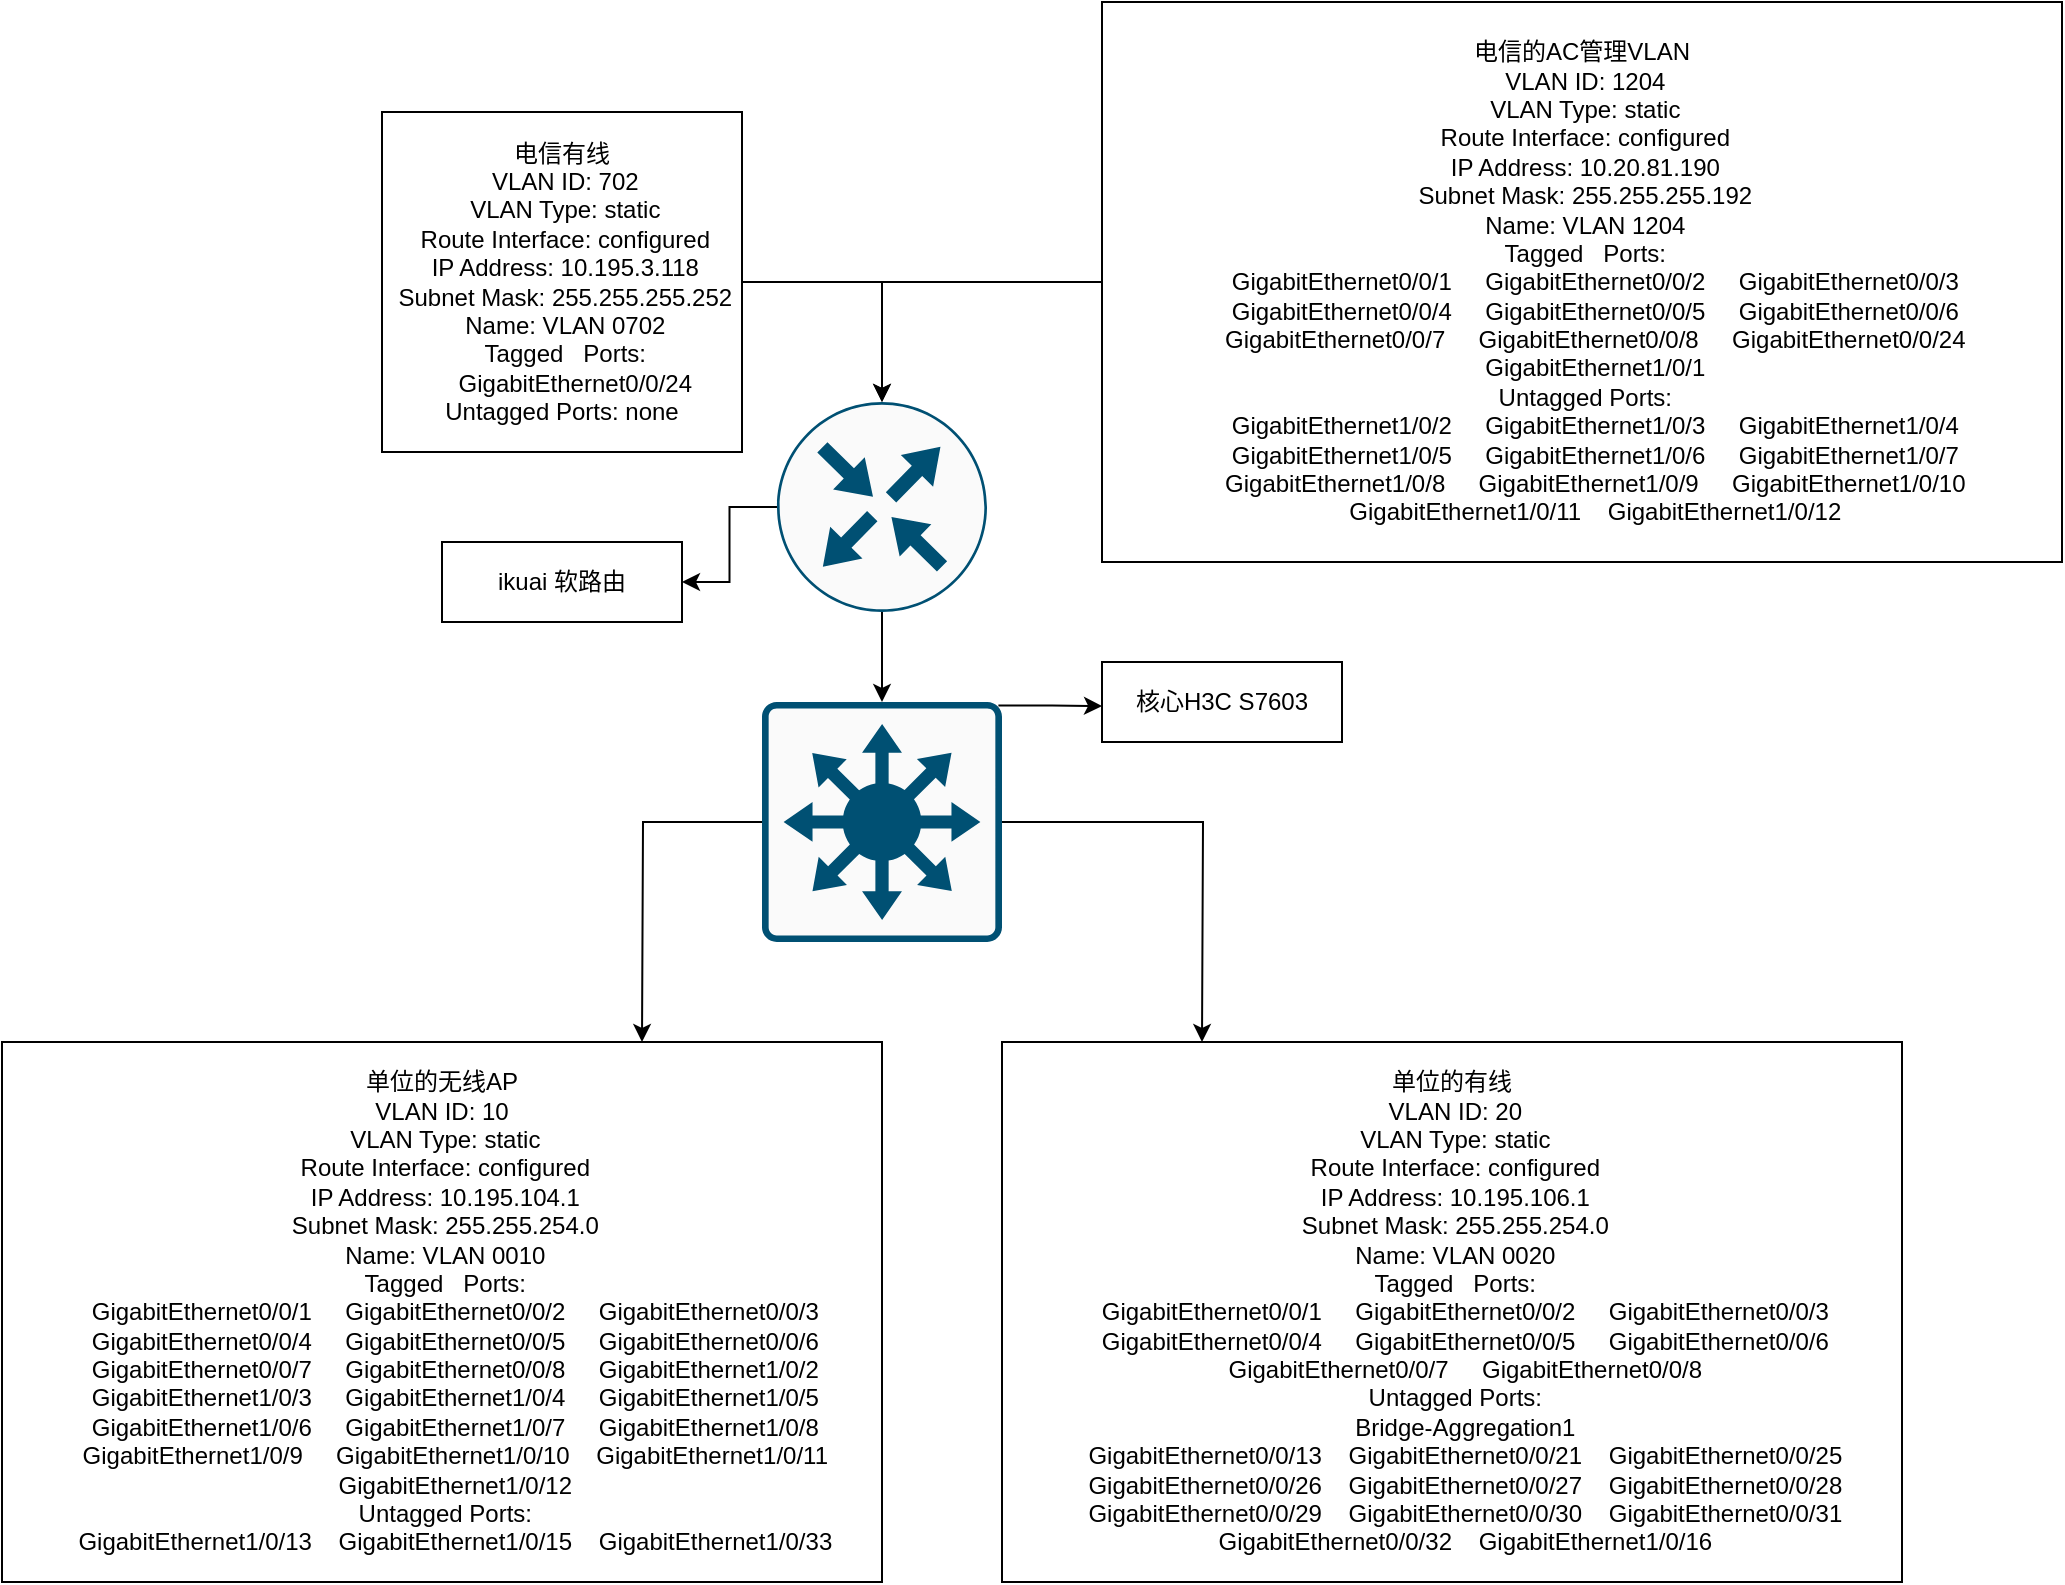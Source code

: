 <mxfile pages="1">
    <diagram id="s0H36gPxGhn2VIy_i9Ih" name="Page-1">
        <mxGraphModel dx="1114" dy="915" grid="1" gridSize="10" guides="1" tooltips="1" connect="1" arrows="1" fold="1" page="1" pageScale="1" pageWidth="1200" pageHeight="1920" math="0" shadow="0">
            <root>
                <mxCell id="0"/>
                <mxCell id="1" parent="0"/>
                <mxCell id="12" style="edgeStyle=orthogonalEdgeStyle;rounded=0;orthogonalLoop=1;jettySize=auto;html=1;exitX=0.985;exitY=0.015;exitDx=0;exitDy=0;exitPerimeter=0;" parent="1" source="3" edge="1">
                    <mxGeometry relative="1" as="geometry">
                        <mxPoint x="630" y="492" as="targetPoint"/>
                    </mxGeometry>
                </mxCell>
                <mxCell id="14" style="edgeStyle=orthogonalEdgeStyle;rounded=0;orthogonalLoop=1;jettySize=auto;html=1;" parent="1" source="3" edge="1">
                    <mxGeometry relative="1" as="geometry">
                        <mxPoint x="400" y="660" as="targetPoint"/>
                    </mxGeometry>
                </mxCell>
                <mxCell id="15" style="edgeStyle=orthogonalEdgeStyle;rounded=0;orthogonalLoop=1;jettySize=auto;html=1;" parent="1" source="3" edge="1">
                    <mxGeometry relative="1" as="geometry">
                        <mxPoint x="680" y="660" as="targetPoint"/>
                    </mxGeometry>
                </mxCell>
                <mxCell id="3" value="" style="points=[[0.015,0.015,0],[0.985,0.015,0],[0.985,0.985,0],[0.015,0.985,0],[0.25,0,0],[0.5,0,0],[0.75,0,0],[1,0.25,0],[1,0.5,0],[1,0.75,0],[0.75,1,0],[0.5,1,0],[0.25,1,0],[0,0.75,0],[0,0.5,0],[0,0.25,0]];verticalLabelPosition=bottom;html=1;verticalAlign=top;aspect=fixed;align=center;pointerEvents=1;shape=mxgraph.cisco19.rect;prIcon=l3_switch;fillColor=#FAFAFA;strokeColor=#005073;" parent="1" vertex="1">
                    <mxGeometry x="460" y="490" width="120" height="120" as="geometry"/>
                </mxCell>
                <mxCell id="22" style="edgeStyle=orthogonalEdgeStyle;rounded=0;orthogonalLoop=1;jettySize=auto;html=1;" parent="1" source="6" target="21" edge="1">
                    <mxGeometry relative="1" as="geometry">
                        <Array as="points">
                            <mxPoint x="520" y="280"/>
                        </Array>
                    </mxGeometry>
                </mxCell>
                <mxCell id="6" value="电信有线&lt;br&gt;&lt;div&gt;&amp;nbsp;VLAN ID: 702&lt;/div&gt;&lt;div&gt;&amp;nbsp;VLAN Type: static&lt;/div&gt;&lt;div&gt;&amp;nbsp;Route Interface: configured&lt;/div&gt;&lt;div&gt;&amp;nbsp;IP Address: 10.195.3.118&lt;/div&gt;&lt;div&gt;&amp;nbsp;Subnet Mask: 255.255.255.252&lt;/div&gt;&lt;div&gt;&lt;div&gt;&amp;nbsp;Name: VLAN 0702&lt;/div&gt;&lt;div&gt;&amp;nbsp;Tagged&amp;nbsp; &amp;nbsp;Ports:&lt;/div&gt;&lt;div&gt;&amp;nbsp; &amp;nbsp; GigabitEthernet0/0/24&lt;/div&gt;&lt;/div&gt;&lt;div&gt;Untagged Ports: none&lt;br&gt;&lt;/div&gt;" style="whiteSpace=wrap;html=1;" parent="1" vertex="1">
                    <mxGeometry x="270" y="195" width="180" height="170" as="geometry"/>
                </mxCell>
                <mxCell id="28" style="edgeStyle=orthogonalEdgeStyle;rounded=0;orthogonalLoop=1;jettySize=auto;html=1;exitX=0;exitY=0.5;exitDx=0;exitDy=0;entryX=0.5;entryY=0;entryDx=0;entryDy=0;entryPerimeter=0;" parent="1" source="8" target="21" edge="1">
                    <mxGeometry relative="1" as="geometry"/>
                </mxCell>
                <mxCell id="8" value="电信的AC管理VLAN&lt;br&gt;&lt;div&gt;&amp;nbsp;VLAN ID: 1204&lt;/div&gt;&lt;div&gt;&amp;nbsp;VLAN Type: static&lt;/div&gt;&lt;div&gt;&amp;nbsp;Route Interface: configured&lt;/div&gt;&lt;div&gt;&amp;nbsp;IP Address: 10.20.81.190&lt;/div&gt;&lt;div&gt;&amp;nbsp;Subnet Mask: 255.255.255.192&lt;/div&gt;&lt;div&gt;&amp;nbsp;Name: VLAN 1204&lt;/div&gt;&lt;div&gt;&amp;nbsp;Tagged&amp;nbsp; &amp;nbsp;Ports:&lt;/div&gt;&lt;div&gt;&amp;nbsp; &amp;nbsp; GigabitEthernet0/0/1&amp;nbsp; &amp;nbsp; &amp;nbsp;GigabitEthernet0/0/2&amp;nbsp; &amp;nbsp; &amp;nbsp;GigabitEthernet0/0/3&lt;/div&gt;&lt;div&gt;&amp;nbsp; &amp;nbsp; GigabitEthernet0/0/4&amp;nbsp; &amp;nbsp; &amp;nbsp;GigabitEthernet0/0/5&amp;nbsp; &amp;nbsp; &amp;nbsp;GigabitEthernet0/0/6&lt;/div&gt;&lt;div&gt;&amp;nbsp; &amp;nbsp; GigabitEthernet0/0/7&amp;nbsp; &amp;nbsp; &amp;nbsp;GigabitEthernet0/0/8&amp;nbsp; &amp;nbsp; &amp;nbsp;GigabitEthernet0/0/24&lt;/div&gt;&lt;div&gt;&amp;nbsp; &amp;nbsp; GigabitEthernet1/0/1&lt;/div&gt;&lt;div&gt;&amp;nbsp;Untagged Ports:&lt;/div&gt;&lt;div&gt;&amp;nbsp; &amp;nbsp; GigabitEthernet1/0/2&amp;nbsp; &amp;nbsp; &amp;nbsp;GigabitEthernet1/0/3&amp;nbsp; &amp;nbsp; &amp;nbsp;GigabitEthernet1/0/4&lt;/div&gt;&lt;div&gt;&amp;nbsp; &amp;nbsp; GigabitEthernet1/0/5&amp;nbsp; &amp;nbsp; &amp;nbsp;GigabitEthernet1/0/6&amp;nbsp; &amp;nbsp; &amp;nbsp;GigabitEthernet1/0/7&lt;/div&gt;&lt;div&gt;&amp;nbsp; &amp;nbsp; GigabitEthernet1/0/8&amp;nbsp; &amp;nbsp; &amp;nbsp;GigabitEthernet1/0/9&amp;nbsp; &amp;nbsp; &amp;nbsp;GigabitEthernet1/0/10&lt;/div&gt;&lt;div&gt;&amp;nbsp; &amp;nbsp; GigabitEthernet1/0/11&amp;nbsp; &amp;nbsp; GigabitEthernet1/0/12&lt;/div&gt;" style="whiteSpace=wrap;html=1;" parent="1" vertex="1">
                    <mxGeometry x="630" y="140" width="480" height="280" as="geometry"/>
                </mxCell>
                <mxCell id="13" value="核心H3C S7603" style="whiteSpace=wrap;html=1;" parent="1" vertex="1">
                    <mxGeometry x="630" y="470" width="120" height="40" as="geometry"/>
                </mxCell>
                <mxCell id="16" value="&lt;div&gt;单位的无线AP&lt;/div&gt;&lt;div&gt;VLAN ID: 10&lt;/div&gt;&lt;div&gt;&amp;nbsp;VLAN Type: static&lt;/div&gt;&lt;div&gt;&amp;nbsp;Route Interface: configured&lt;/div&gt;&lt;div&gt;&amp;nbsp;IP Address: 10.195.104.1&lt;/div&gt;&lt;div&gt;&amp;nbsp;Subnet Mask: 255.255.254.0&lt;/div&gt;&lt;div&gt;&amp;nbsp;Name: VLAN 0010&lt;/div&gt;&lt;div&gt;&amp;nbsp;Tagged&amp;nbsp; &amp;nbsp;Ports:&lt;/div&gt;&lt;div&gt;&amp;nbsp; &amp;nbsp; GigabitEthernet0/0/1&amp;nbsp; &amp;nbsp; &amp;nbsp;GigabitEthernet0/0/2&amp;nbsp; &amp;nbsp; &amp;nbsp;GigabitEthernet0/0/3&lt;/div&gt;&lt;div&gt;&amp;nbsp; &amp;nbsp; GigabitEthernet0/0/4&amp;nbsp; &amp;nbsp; &amp;nbsp;GigabitEthernet0/0/5&amp;nbsp; &amp;nbsp; &amp;nbsp;GigabitEthernet0/0/6&lt;/div&gt;&lt;div&gt;&amp;nbsp; &amp;nbsp; GigabitEthernet0/0/7&amp;nbsp; &amp;nbsp; &amp;nbsp;GigabitEthernet0/0/8&amp;nbsp; &amp;nbsp; &amp;nbsp;GigabitEthernet1/0/2&lt;/div&gt;&lt;div&gt;&amp;nbsp; &amp;nbsp; GigabitEthernet1/0/3&amp;nbsp; &amp;nbsp; &amp;nbsp;GigabitEthernet1/0/4&amp;nbsp; &amp;nbsp; &amp;nbsp;GigabitEthernet1/0/5&lt;/div&gt;&lt;div&gt;&amp;nbsp; &amp;nbsp; GigabitEthernet1/0/6&amp;nbsp; &amp;nbsp; &amp;nbsp;GigabitEthernet1/0/7&amp;nbsp; &amp;nbsp; &amp;nbsp;GigabitEthernet1/0/8&lt;/div&gt;&lt;div&gt;&amp;nbsp; &amp;nbsp; GigabitEthernet1/0/9&amp;nbsp; &amp;nbsp; &amp;nbsp;GigabitEthernet1/0/10&amp;nbsp; &amp;nbsp; GigabitEthernet1/0/11&lt;/div&gt;&lt;div&gt;&amp;nbsp; &amp;nbsp; GigabitEthernet1/0/12&lt;/div&gt;&lt;div&gt;&amp;nbsp;Untagged Ports:&lt;/div&gt;&lt;div&gt;&amp;nbsp; &amp;nbsp; GigabitEthernet1/0/13&amp;nbsp; &amp;nbsp; GigabitEthernet1/0/15&amp;nbsp; &amp;nbsp; GigabitEthernet1/0/33&lt;/div&gt;" style="whiteSpace=wrap;html=1;" parent="1" vertex="1">
                    <mxGeometry x="80" y="660" width="440" height="270" as="geometry"/>
                </mxCell>
                <mxCell id="17" value="&lt;div&gt;单位的有线&lt;/div&gt;&lt;div&gt;&amp;nbsp;VLAN ID: 20&lt;/div&gt;&lt;div&gt;&amp;nbsp;VLAN Type: static&lt;/div&gt;&lt;div&gt;&amp;nbsp;Route Interface: configured&lt;/div&gt;&lt;div&gt;&amp;nbsp;IP Address: 10.195.106.1&lt;/div&gt;&lt;div&gt;&amp;nbsp;Subnet Mask: 255.255.254.0&lt;/div&gt;&lt;div&gt;&amp;nbsp;Name: VLAN 0020&lt;/div&gt;&lt;div&gt;&amp;nbsp;Tagged&amp;nbsp; &amp;nbsp;Ports:&lt;/div&gt;&lt;div&gt;&amp;nbsp; &amp;nbsp; GigabitEthernet0/0/1&amp;nbsp; &amp;nbsp; &amp;nbsp;GigabitEthernet0/0/2&amp;nbsp; &amp;nbsp; &amp;nbsp;GigabitEthernet0/0/3&lt;/div&gt;&lt;div&gt;&amp;nbsp; &amp;nbsp; GigabitEthernet0/0/4&amp;nbsp; &amp;nbsp; &amp;nbsp;GigabitEthernet0/0/5&amp;nbsp; &amp;nbsp; &amp;nbsp;GigabitEthernet0/0/6&lt;/div&gt;&lt;div&gt;&amp;nbsp; &amp;nbsp; GigabitEthernet0/0/7&amp;nbsp; &amp;nbsp; &amp;nbsp;GigabitEthernet0/0/8&lt;/div&gt;&lt;div&gt;&amp;nbsp;Untagged Ports:&lt;/div&gt;&lt;div&gt;&amp;nbsp; &amp;nbsp; Bridge-Aggregation1&lt;/div&gt;&lt;div&gt;&amp;nbsp; &amp;nbsp; GigabitEthernet0/0/13&amp;nbsp; &amp;nbsp; GigabitEthernet0/0/21&amp;nbsp; &amp;nbsp; GigabitEthernet0/0/25&lt;/div&gt;&lt;div&gt;&amp;nbsp; &amp;nbsp; GigabitEthernet0/0/26&amp;nbsp; &amp;nbsp; GigabitEthernet0/0/27&amp;nbsp; &amp;nbsp; GigabitEthernet0/0/28&lt;/div&gt;&lt;div&gt;&amp;nbsp; &amp;nbsp; GigabitEthernet0/0/29&amp;nbsp; &amp;nbsp; GigabitEthernet0/0/30&amp;nbsp; &amp;nbsp; GigabitEthernet0/0/31&lt;/div&gt;&lt;div&gt;&amp;nbsp; &amp;nbsp; GigabitEthernet0/0/32&amp;nbsp; &amp;nbsp; GigabitEthernet1/0/16&lt;/div&gt;" style="whiteSpace=wrap;html=1;" parent="1" vertex="1">
                    <mxGeometry x="580" y="660" width="450" height="270" as="geometry"/>
                </mxCell>
                <mxCell id="29" style="edgeStyle=orthogonalEdgeStyle;rounded=0;orthogonalLoop=1;jettySize=auto;html=1;entryX=0.5;entryY=0;entryDx=0;entryDy=0;entryPerimeter=0;" parent="1" source="21" target="3" edge="1">
                    <mxGeometry relative="1" as="geometry"/>
                </mxCell>
                <mxCell id="36" style="edgeStyle=orthogonalEdgeStyle;rounded=0;orthogonalLoop=1;jettySize=auto;html=1;entryX=1;entryY=0.5;entryDx=0;entryDy=0;" parent="1" source="21" target="34" edge="1">
                    <mxGeometry relative="1" as="geometry"/>
                </mxCell>
                <mxCell id="21" value="" style="points=[[0.5,0,0],[1,0.5,0],[0.5,1,0],[0,0.5,0],[0.145,0.145,0],[0.856,0.145,0],[0.855,0.856,0],[0.145,0.855,0]];verticalLabelPosition=bottom;html=1;verticalAlign=top;aspect=fixed;align=center;pointerEvents=1;shape=mxgraph.cisco19.rect;prIcon=router;fillColor=#FAFAFA;strokeColor=#005073;" parent="1" vertex="1">
                    <mxGeometry x="467.5" y="340" width="105" height="105" as="geometry"/>
                </mxCell>
                <mxCell id="34" value="ikuai 软路由" style="whiteSpace=wrap;html=1;" parent="1" vertex="1">
                    <mxGeometry x="300" y="410" width="120" height="40" as="geometry"/>
                </mxCell>
            </root>
        </mxGraphModel>
    </diagram>
</mxfile>